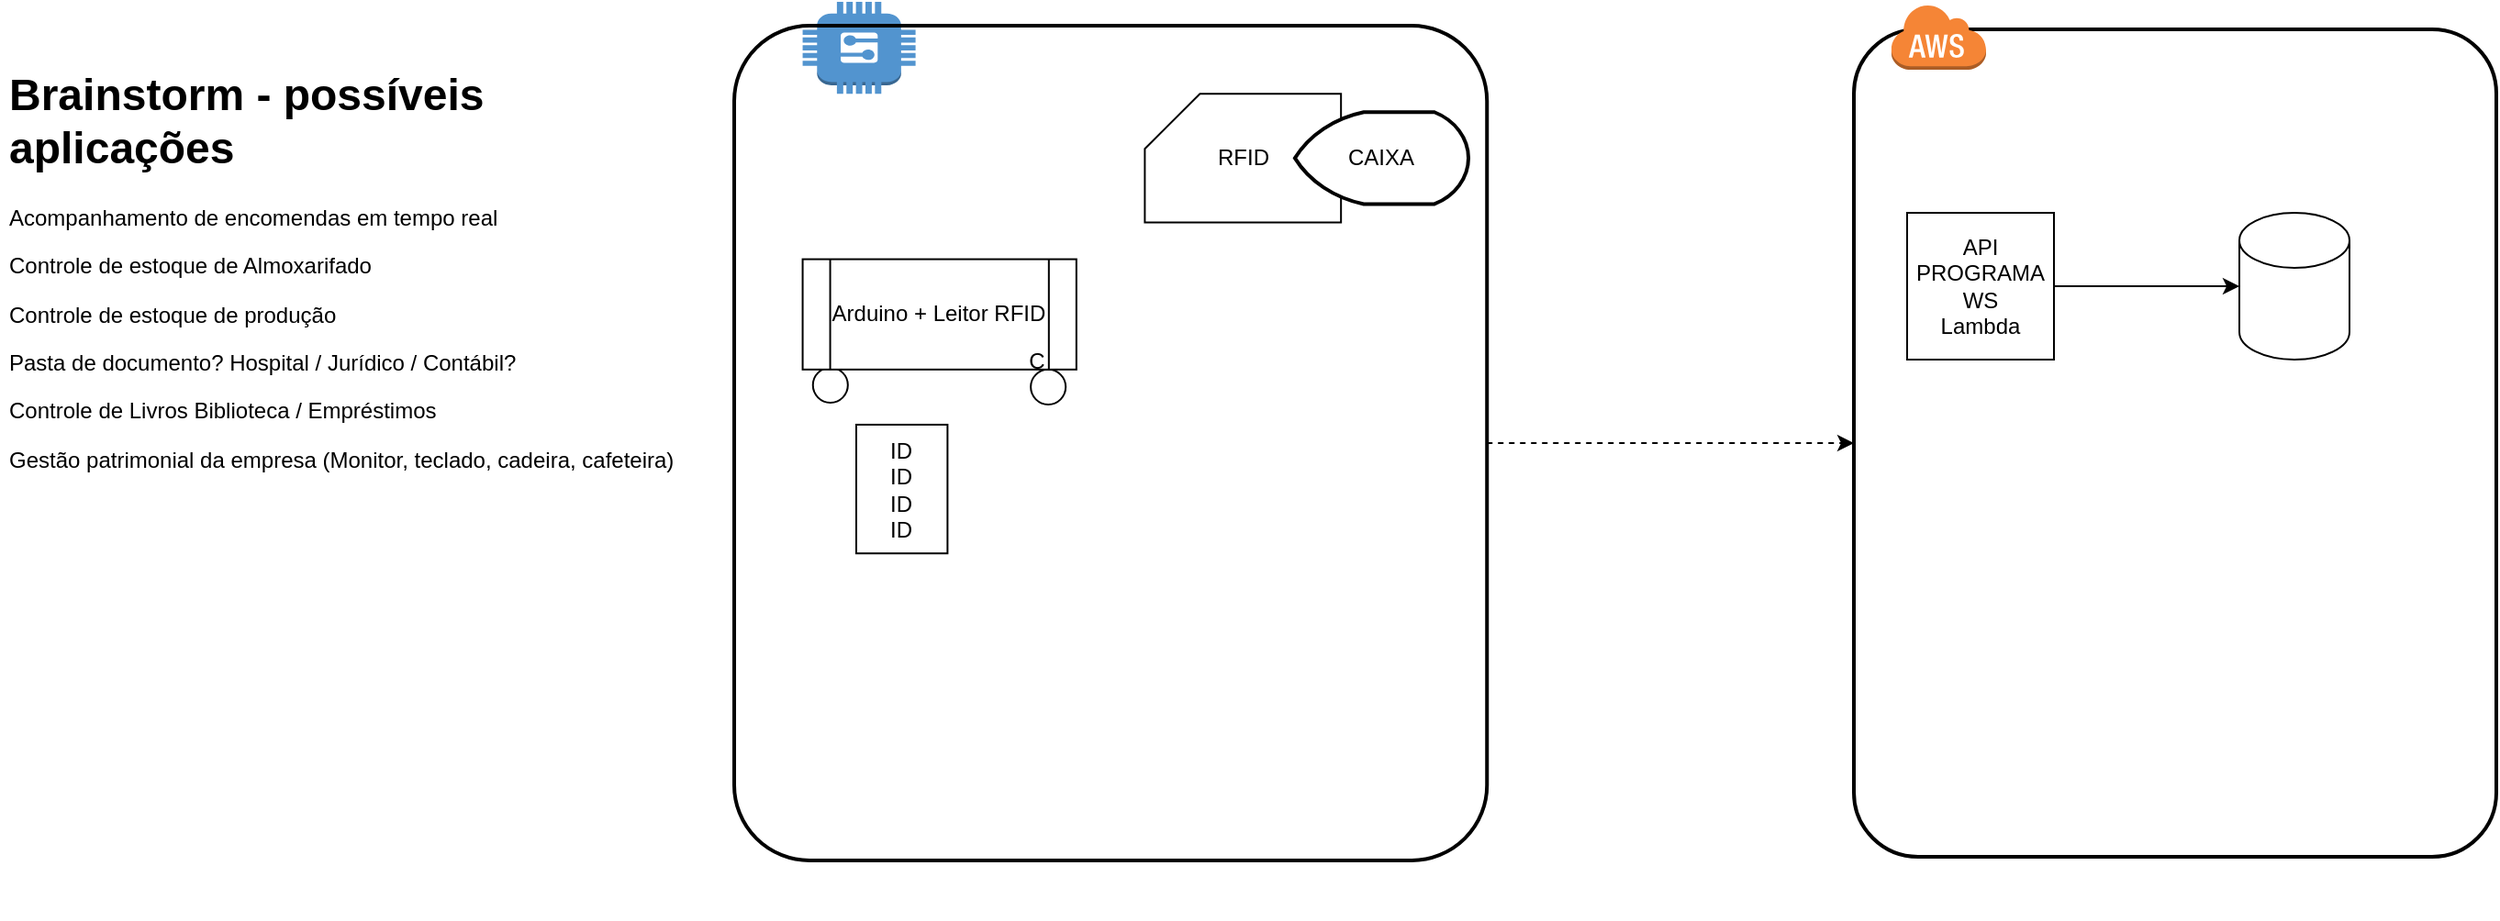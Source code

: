 <mxfile version="21.6.1" type="device">
  <diagram name="Página-1" id="P56ymBtjBA4KKc1k9-aa">
    <mxGraphModel dx="2261" dy="748" grid="1" gridSize="10" guides="1" tooltips="1" connect="1" arrows="1" fold="1" page="1" pageScale="1" pageWidth="827" pageHeight="1169" math="0" shadow="0">
      <root>
        <mxCell id="0" />
        <mxCell id="1" parent="0" />
        <mxCell id="_1Gtyo98elIFZVGHZEIG-31" value="" style="group" vertex="1" connectable="0" parent="1">
          <mxGeometry x="450" y="50" width="360" height="469" as="geometry" />
        </mxCell>
        <mxCell id="_1Gtyo98elIFZVGHZEIG-48" value="" style="group" vertex="1" connectable="0" parent="_1Gtyo98elIFZVGHZEIG-31">
          <mxGeometry x="10" y="-30" width="350" height="465" as="geometry" />
        </mxCell>
        <mxCell id="_1Gtyo98elIFZVGHZEIG-21" value="" style="rounded=1;arcSize=10;dashed=0;fillColor=none;gradientColor=none;strokeWidth=2;" vertex="1" parent="_1Gtyo98elIFZVGHZEIG-48">
          <mxGeometry y="14" width="350" height="451" as="geometry" />
        </mxCell>
        <mxCell id="_1Gtyo98elIFZVGHZEIG-22" value="" style="dashed=0;html=1;shape=mxgraph.aws3.cloud;fillColor=#F58536;gradientColor=none;dashed=0;" vertex="1" parent="_1Gtyo98elIFZVGHZEIG-48">
          <mxGeometry x="20" width="52" height="36" as="geometry" />
        </mxCell>
        <mxCell id="_1Gtyo98elIFZVGHZEIG-7" value="API&lt;br&gt;PROGRAMA&lt;br&gt;WS&lt;br&gt;Lambda" style="whiteSpace=wrap;html=1;aspect=fixed;" vertex="1" parent="_1Gtyo98elIFZVGHZEIG-31">
          <mxGeometry x="39" y="84" width="80" height="80" as="geometry" />
        </mxCell>
        <mxCell id="_1Gtyo98elIFZVGHZEIG-8" value="" style="shape=cylinder3;whiteSpace=wrap;html=1;boundedLbl=1;backgroundOutline=1;size=15;" vertex="1" parent="_1Gtyo98elIFZVGHZEIG-31">
          <mxGeometry x="220" y="84" width="60" height="80" as="geometry" />
        </mxCell>
        <mxCell id="_1Gtyo98elIFZVGHZEIG-9" style="edgeStyle=orthogonalEdgeStyle;rounded=0;orthogonalLoop=1;jettySize=auto;html=1;" edge="1" parent="_1Gtyo98elIFZVGHZEIG-31" source="_1Gtyo98elIFZVGHZEIG-7" target="_1Gtyo98elIFZVGHZEIG-8">
          <mxGeometry relative="1" as="geometry" />
        </mxCell>
        <mxCell id="_1Gtyo98elIFZVGHZEIG-29" value="" style="group" vertex="1" connectable="0" parent="1">
          <mxGeometry x="-150" y="19" width="430" height="481" as="geometry" />
        </mxCell>
        <mxCell id="_1Gtyo98elIFZVGHZEIG-28" value="" style="outlineConnect=0;dashed=0;verticalLabelPosition=bottom;verticalAlign=top;align=center;html=1;shape=mxgraph.aws3.generic;fillColor=#5294CF;gradientColor=none;" vertex="1" parent="_1Gtyo98elIFZVGHZEIG-29">
          <mxGeometry x="37.283" width="61.517" height="50.104" as="geometry" />
        </mxCell>
        <mxCell id="_1Gtyo98elIFZVGHZEIG-25" value="" style="rounded=1;arcSize=10;dashed=0;fillColor=none;gradientColor=none;strokeWidth=2;" vertex="1" parent="_1Gtyo98elIFZVGHZEIG-29">
          <mxGeometry y="13.027" width="410.116" height="454.946" as="geometry" />
        </mxCell>
        <mxCell id="_1Gtyo98elIFZVGHZEIG-32" value="" style="ellipse;whiteSpace=wrap;html=1;aspect=fixed;" vertex="1" parent="_1Gtyo98elIFZVGHZEIG-29">
          <mxGeometry x="42.876" y="199.415" width="19.04" height="19.04" as="geometry" />
        </mxCell>
        <mxCell id="_1Gtyo98elIFZVGHZEIG-33" value="" style="ellipse;whiteSpace=wrap;html=1;aspect=fixed;" vertex="1" parent="_1Gtyo98elIFZVGHZEIG-29">
          <mxGeometry x="161.561" y="200.417" width="19.04" height="19.04" as="geometry" />
        </mxCell>
        <mxCell id="_1Gtyo98elIFZVGHZEIG-37" value="ID&lt;br&gt;ID&lt;br&gt;ID&lt;br&gt;ID" style="rounded=0;whiteSpace=wrap;html=1;" vertex="1" parent="_1Gtyo98elIFZVGHZEIG-29">
          <mxGeometry x="66.488" y="230.479" width="49.711" height="70.146" as="geometry" />
        </mxCell>
        <mxCell id="_1Gtyo98elIFZVGHZEIG-1" value="Arduino + Leitor RFID" style="shape=process;whiteSpace=wrap;html=1;backgroundOutline=1;" vertex="1" parent="_1Gtyo98elIFZVGHZEIG-29">
          <mxGeometry x="37.283" y="140.292" width="149.133" height="60.125" as="geometry" />
        </mxCell>
        <mxCell id="_1Gtyo98elIFZVGHZEIG-2" value="RFID" style="shape=card;whiteSpace=wrap;html=1;" vertex="1" parent="_1Gtyo98elIFZVGHZEIG-29">
          <mxGeometry x="223.699" y="50.104" width="106.879" height="70.146" as="geometry" />
        </mxCell>
        <mxCell id="_1Gtyo98elIFZVGHZEIG-4" value="" style="group" vertex="1" connectable="0" parent="_1Gtyo98elIFZVGHZEIG-29">
          <mxGeometry x="236.13" y="50.1" width="163.87" height="70.15" as="geometry" />
        </mxCell>
        <mxCell id="_1Gtyo98elIFZVGHZEIG-3" value="CAIXA" style="strokeWidth=2;html=1;shape=mxgraph.flowchart.display;whiteSpace=wrap;" vertex="1" parent="_1Gtyo98elIFZVGHZEIG-4">
          <mxGeometry x="69.33" y="10.021" width="94.54" height="50.107" as="geometry" />
        </mxCell>
        <mxCell id="_1Gtyo98elIFZVGHZEIG-15" value="C" style="text;html=1;strokeColor=none;fillColor=none;align=center;verticalAlign=middle;whiteSpace=wrap;rounded=0;" vertex="1" parent="_1Gtyo98elIFZVGHZEIG-29">
          <mxGeometry x="135.42" y="181" width="60" height="30" as="geometry" />
        </mxCell>
        <mxCell id="_1Gtyo98elIFZVGHZEIG-17" value="&lt;h1&gt;Brainstorm - possíveis aplicações&lt;/h1&gt;&lt;p&gt;Acompanhamento de encomendas em tempo real&lt;/p&gt;&lt;p&gt;Controle de estoque de Almoxarifado&lt;/p&gt;&lt;p&gt;Controle de estoque de produção&lt;/p&gt;&lt;p&gt;Pasta de documento? Hospital / Jurídico / Contábil?&lt;br&gt;&lt;/p&gt;&lt;p&gt;Controle de Livros Biblioteca / Empréstimos&lt;/p&gt;&lt;p&gt;Gestão patrimonial da empresa (Monitor, teclado, cadeira, cafeteira)&lt;/p&gt;" style="text;html=1;spacing=5;spacingTop=-20;whiteSpace=wrap;overflow=hidden;rounded=0;" vertex="1" parent="1">
          <mxGeometry x="-550" y="50" width="380" height="430" as="geometry" />
        </mxCell>
        <mxCell id="_1Gtyo98elIFZVGHZEIG-30" style="edgeStyle=orthogonalEdgeStyle;rounded=0;orthogonalLoop=1;jettySize=auto;html=1;dashed=1;" edge="1" parent="1" source="_1Gtyo98elIFZVGHZEIG-25" target="_1Gtyo98elIFZVGHZEIG-21">
          <mxGeometry relative="1" as="geometry">
            <mxPoint x="90" y="320" as="targetPoint" />
          </mxGeometry>
        </mxCell>
      </root>
    </mxGraphModel>
  </diagram>
</mxfile>

